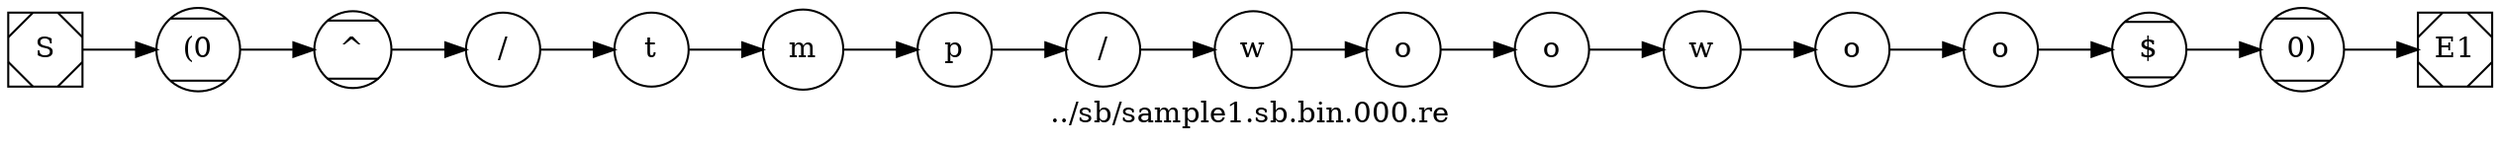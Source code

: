 digraph nfa {
	/*nodesep=.15;*/
	rankdir=LR;
	label = "../sb/sample1.sb.bin.000.re";
	n16 [shape=Msquare, label="S"]; /* n=0xbffff9e4, type=33, next=n14, data=4294967295 */
	n15 [shape=Msquare, label="E1"]; /* n=0x10033c, type=34, end */
	n14 [shape=Mcircle, label="(0"]; /* n=0x100330, type=36, next=n0, data=0 */
	n13 [shape=Mcircle, label="0)"]; /* n=0x100324, type=35, next=n15, data=0 */
	n12 [shape=Mcircle, label="$"]; /* n=0x100318, type=51, next=n13, data=4294967295 */
	n11 [shape=circle, label="o"]; /* n=0x10030c, type=16, next=n12, data=4294967151 */
	n10 [shape=circle, label="o"]; /* n=0x100300, type=16, next=n11, data=4294967151 */
	n9 [shape=circle, label="w"]; /* n=0x1002f4, type=16, next=n10, data=4294967159 */
	n8 [shape=circle, label="o"]; /* n=0x1002e8, type=16, next=n9, data=4294967151 */
	n7 [shape=circle, label="o"]; /* n=0x1002dc, type=16, next=n8, data=4294967151 */
	n6 [shape=circle, label="w"]; /* n=0x1002d0, type=16, next=n7, data=4294967159 */
	n5 [shape=circle, label="/"]; /* n=0x1002c4, type=16, next=n6, data=4294967087 */
	n4 [shape=circle, label="p"]; /* n=0x1002b8, type=16, next=n5, data=4294967152 */
	n3 [shape=circle, label="m"]; /* n=0x1002ac, type=16, next=n4, data=4294967149 */
	n2 [shape=circle, label="t"]; /* n=0x1002a0, type=16, next=n3, data=4294967156 */
	n1 [shape=circle, label="/"]; /* n=0x100294, type=16, next=n2, data=4294967087 */
	n0 [shape=Mcircle, label="^"]; /* n=0x100288, type=50, next=n1, data=4294967295 */

	n16 -> n14:w;
	n0 -> n1:w;
	n1 -> n2:w;
	n2 -> n3:w;
	n3 -> n4:w;
	n4 -> n5:w;
	n5 -> n6:w;
	n6 -> n7:w;
	n7 -> n8:w;
	n8 -> n9:w;
	n9 -> n10:w;
	n10 -> n11:w;
	n11 -> n12:w;
	n12 -> n13:w;
	n13 -> n15:w;
	n14 -> n0:w;

}
